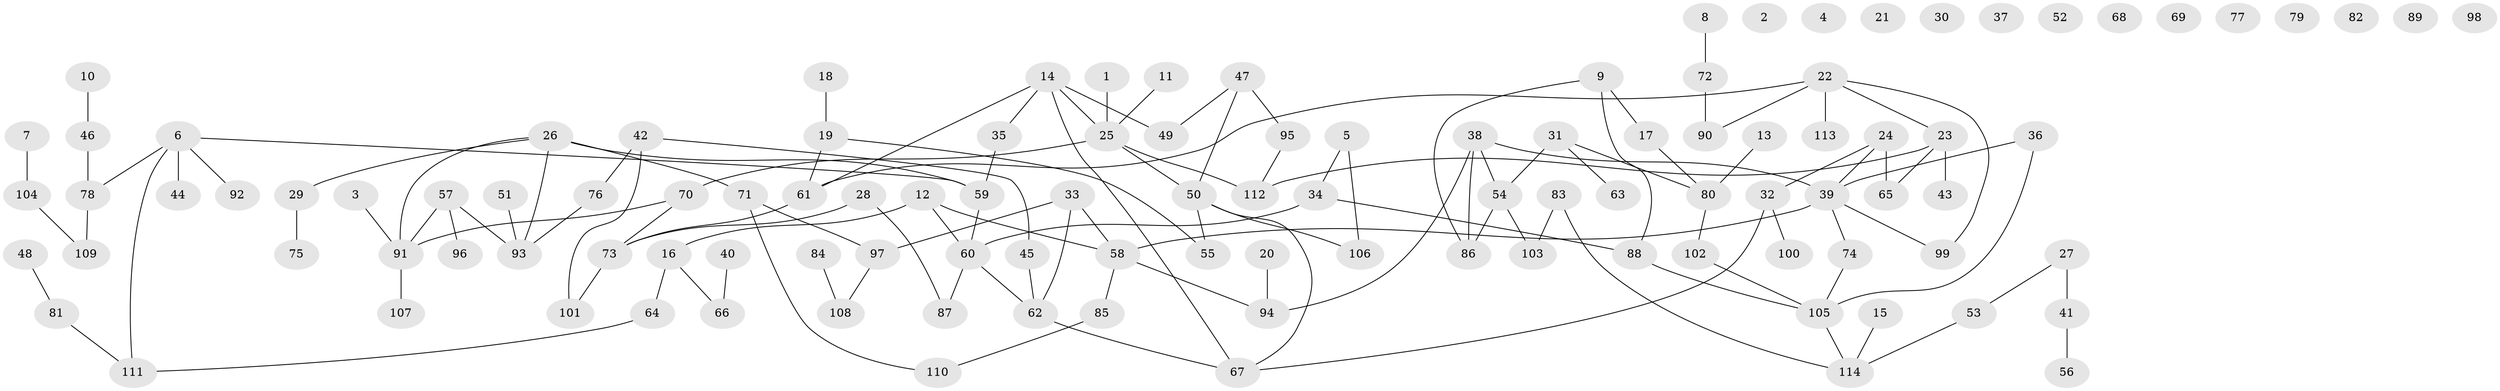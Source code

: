 // Generated by graph-tools (version 1.1) at 2025/13/03/09/25 04:13:01]
// undirected, 114 vertices, 128 edges
graph export_dot {
graph [start="1"]
  node [color=gray90,style=filled];
  1;
  2;
  3;
  4;
  5;
  6;
  7;
  8;
  9;
  10;
  11;
  12;
  13;
  14;
  15;
  16;
  17;
  18;
  19;
  20;
  21;
  22;
  23;
  24;
  25;
  26;
  27;
  28;
  29;
  30;
  31;
  32;
  33;
  34;
  35;
  36;
  37;
  38;
  39;
  40;
  41;
  42;
  43;
  44;
  45;
  46;
  47;
  48;
  49;
  50;
  51;
  52;
  53;
  54;
  55;
  56;
  57;
  58;
  59;
  60;
  61;
  62;
  63;
  64;
  65;
  66;
  67;
  68;
  69;
  70;
  71;
  72;
  73;
  74;
  75;
  76;
  77;
  78;
  79;
  80;
  81;
  82;
  83;
  84;
  85;
  86;
  87;
  88;
  89;
  90;
  91;
  92;
  93;
  94;
  95;
  96;
  97;
  98;
  99;
  100;
  101;
  102;
  103;
  104;
  105;
  106;
  107;
  108;
  109;
  110;
  111;
  112;
  113;
  114;
  1 -- 25;
  3 -- 91;
  5 -- 34;
  5 -- 106;
  6 -- 44;
  6 -- 59;
  6 -- 78;
  6 -- 92;
  6 -- 111;
  7 -- 104;
  8 -- 72;
  9 -- 17;
  9 -- 86;
  9 -- 88;
  10 -- 46;
  11 -- 25;
  12 -- 16;
  12 -- 58;
  12 -- 60;
  13 -- 80;
  14 -- 25;
  14 -- 35;
  14 -- 49;
  14 -- 61;
  14 -- 67;
  15 -- 114;
  16 -- 64;
  16 -- 66;
  17 -- 80;
  18 -- 19;
  19 -- 55;
  19 -- 61;
  20 -- 94;
  22 -- 23;
  22 -- 61;
  22 -- 90;
  22 -- 99;
  22 -- 113;
  23 -- 43;
  23 -- 65;
  23 -- 112;
  24 -- 32;
  24 -- 39;
  24 -- 65;
  25 -- 50;
  25 -- 70;
  25 -- 112;
  26 -- 29;
  26 -- 59;
  26 -- 71;
  26 -- 91;
  26 -- 93;
  27 -- 41;
  27 -- 53;
  28 -- 73;
  28 -- 87;
  29 -- 75;
  31 -- 54;
  31 -- 63;
  31 -- 80;
  32 -- 67;
  32 -- 100;
  33 -- 58;
  33 -- 62;
  33 -- 97;
  34 -- 60;
  34 -- 88;
  35 -- 59;
  36 -- 39;
  36 -- 105;
  38 -- 39;
  38 -- 54;
  38 -- 86;
  38 -- 94;
  39 -- 58;
  39 -- 74;
  39 -- 99;
  40 -- 66;
  41 -- 56;
  42 -- 45;
  42 -- 76;
  42 -- 101;
  45 -- 62;
  46 -- 78;
  47 -- 49;
  47 -- 50;
  47 -- 95;
  48 -- 81;
  50 -- 55;
  50 -- 67;
  50 -- 106;
  51 -- 93;
  53 -- 114;
  54 -- 86;
  54 -- 103;
  57 -- 91;
  57 -- 93;
  57 -- 96;
  58 -- 85;
  58 -- 94;
  59 -- 60;
  60 -- 62;
  60 -- 87;
  61 -- 73;
  62 -- 67;
  64 -- 111;
  70 -- 73;
  70 -- 91;
  71 -- 97;
  71 -- 110;
  72 -- 90;
  73 -- 101;
  74 -- 105;
  76 -- 93;
  78 -- 109;
  80 -- 102;
  81 -- 111;
  83 -- 103;
  83 -- 114;
  84 -- 108;
  85 -- 110;
  88 -- 105;
  91 -- 107;
  95 -- 112;
  97 -- 108;
  102 -- 105;
  104 -- 109;
  105 -- 114;
}
